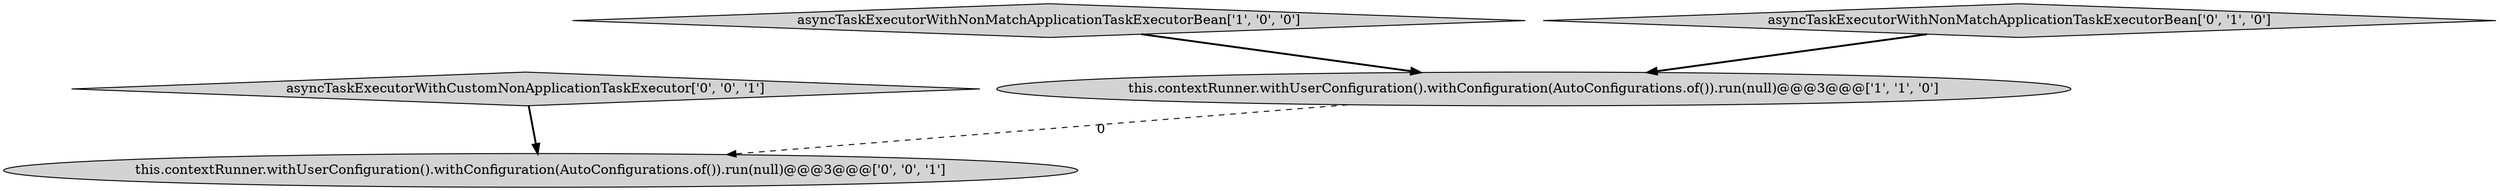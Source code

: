 digraph {
3 [style = filled, label = "asyncTaskExecutorWithCustomNonApplicationTaskExecutor['0', '0', '1']", fillcolor = lightgray, shape = diamond image = "AAA0AAABBB3BBB"];
1 [style = filled, label = "asyncTaskExecutorWithNonMatchApplicationTaskExecutorBean['1', '0', '0']", fillcolor = lightgray, shape = diamond image = "AAA0AAABBB1BBB"];
2 [style = filled, label = "asyncTaskExecutorWithNonMatchApplicationTaskExecutorBean['0', '1', '0']", fillcolor = lightgray, shape = diamond image = "AAA0AAABBB2BBB"];
4 [style = filled, label = "this.contextRunner.withUserConfiguration().withConfiguration(AutoConfigurations.of()).run(null)@@@3@@@['0', '0', '1']", fillcolor = lightgray, shape = ellipse image = "AAA0AAABBB3BBB"];
0 [style = filled, label = "this.contextRunner.withUserConfiguration().withConfiguration(AutoConfigurations.of()).run(null)@@@3@@@['1', '1', '0']", fillcolor = lightgray, shape = ellipse image = "AAA0AAABBB1BBB"];
2->0 [style = bold, label=""];
1->0 [style = bold, label=""];
3->4 [style = bold, label=""];
0->4 [style = dashed, label="0"];
}
